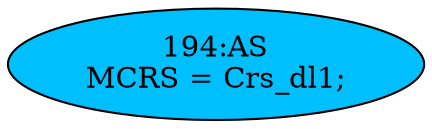 strict digraph "" {
	node [label="\N"];
	"194:AS"	 [ast="<pyverilog.vparser.ast.Assign object at 0x7f88749c9c50>",
		def_var="['MCRS']",
		fillcolor=deepskyblue,
		label="194:AS
MCRS = Crs_dl1;",
		statements="[]",
		style=filled,
		typ=Assign,
		use_var="['Crs_dl1']"];
}
